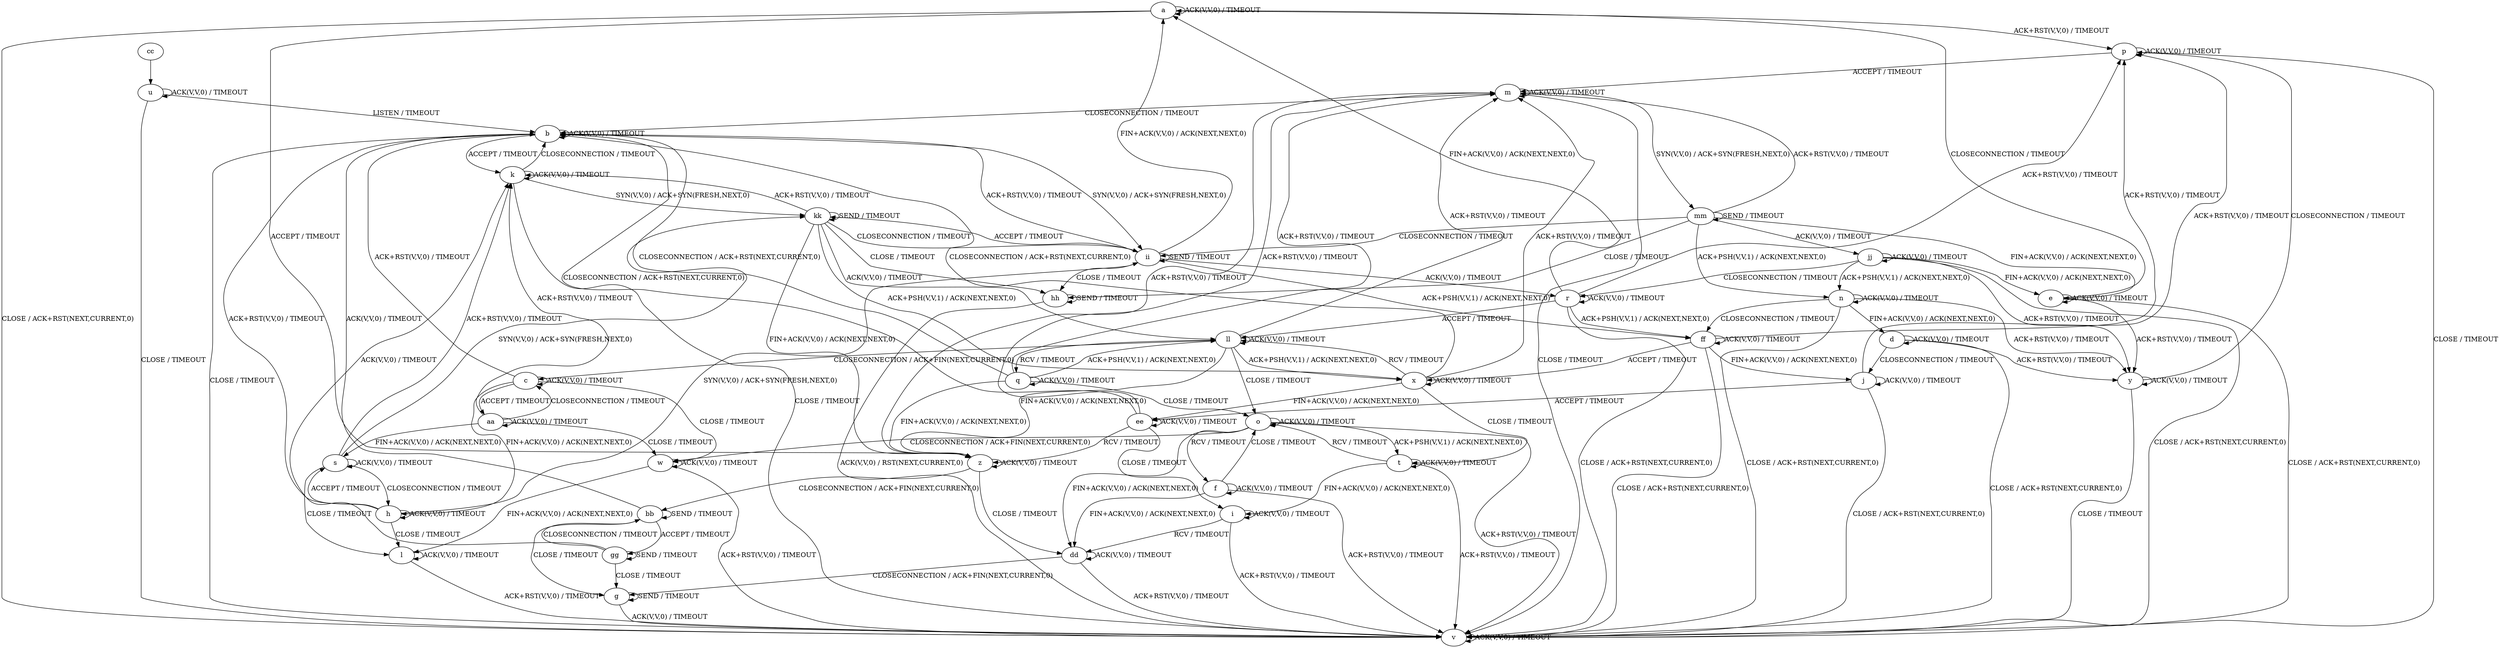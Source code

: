 digraph "" {
	graph ["Incoming time"=3.1880757808685303,
		"Outgoing time"=4.856199741363525,
		Output="{'States': 39, 'Transitions': 495, 'Filename': '../results/tcp/TCP_Windows8_Server-TCP_Windows8_Server-cvc4-3.dot'}",
		Reference="{'States': 39, 'Transitions': 495, 'Filename': '../subjects/tcp/TCP_Windows8_Server.dot'}",
		Solver=cvc4,
		Updated="{'States': 39, 'Transitions': 495, 'Filename': '../subjects/tcp/TCP_Windows8_Server.dot'}",
		"f-measure"=1.0,
		precision=1.0,
		recall=1.0
	];
	a -> a [key=0,
	label="ACK(V,V,0) / TIMEOUT"];
a -> p [key=0,
label="ACK+RST(V,V,0) / TIMEOUT"];
a -> v [key=0,
label="CLOSE / ACK+RST(NEXT,CURRENT,0)"];
a -> z [key=0,
label="ACCEPT / TIMEOUT"];
b -> b [key=0,
label="ACK(V,V,0) / TIMEOUT"];
b -> k [key=0,
label="ACCEPT / TIMEOUT"];
b -> v [key=0,
label="CLOSE / TIMEOUT"];
b -> ii [key=0,
label="SYN(V,V,0) / ACK+SYN(FRESH,NEXT,0)"];
c -> b [key=0,
label="ACK+RST(V,V,0) / TIMEOUT"];
c -> c [key=0,
label="ACK(V,V,0) / TIMEOUT"];
c -> h [key=0,
label="FIN+ACK(V,V,0) / ACK(NEXT,NEXT,0)"];
c -> w [key=0,
label="CLOSE / TIMEOUT"];
c -> aa [key=0,
label="ACCEPT / TIMEOUT"];
d -> d [key=0,
label="ACK(V,V,0) / TIMEOUT"];
d -> j [key=0,
label="CLOSECONNECTION / TIMEOUT"];
d -> v [key=0,
label="CLOSE / ACK+RST(NEXT,CURRENT,0)"];
d -> y [key=0,
label="ACK+RST(V,V,0) / TIMEOUT"];
e -> a [key=0,
label="CLOSECONNECTION / TIMEOUT"];
e -> e [key=0,
label="ACK(V,V,0) / TIMEOUT"];
e -> v [key=0,
label="CLOSE / ACK+RST(NEXT,CURRENT,0)"];
e -> y [key=0,
label="ACK+RST(V,V,0) / TIMEOUT"];
f -> f [key=0,
label="ACK(V,V,0) / TIMEOUT"];
f -> o [key=0,
label="CLOSE / TIMEOUT"];
f -> v [key=0,
label="ACK+RST(V,V,0) / TIMEOUT"];
f -> dd [key=0,
label="FIN+ACK(V,V,0) / ACK(NEXT,NEXT,0)"];
g -> g [key=0,
label="SEND / TIMEOUT"];
g -> v [key=0,
label="ACK(V,V,0) / TIMEOUT"];
h -> b [key=0,
label="ACK+RST(V,V,0) / TIMEOUT"];
h -> h [key=0,
label="ACK(V,V,0) / TIMEOUT"];
h -> l [key=0,
label="CLOSE / TIMEOUT"];
h -> s [key=0,
label="ACCEPT / TIMEOUT"];
h -> ii [key=0,
label="SYN(V,V,0) / ACK+SYN(FRESH,NEXT,0)"];
i -> i [key=0,
label="ACK(V,V,0) / TIMEOUT"];
i -> v [key=0,
label="ACK+RST(V,V,0) / TIMEOUT"];
i -> dd [key=0,
label="RCV / TIMEOUT"];
j -> j [key=0,
label="ACK(V,V,0) / TIMEOUT"];
j -> p [key=0,
label="ACK+RST(V,V,0) / TIMEOUT"];
j -> v [key=0,
label="CLOSE / ACK+RST(NEXT,CURRENT,0)"];
j -> ee [key=0,
label="ACCEPT / TIMEOUT"];
k -> b [key=0,
label="CLOSECONNECTION / TIMEOUT"];
k -> k [key=0,
label="ACK(V,V,0) / TIMEOUT"];
k -> v [key=0,
label="CLOSE / TIMEOUT"];
k -> kk [key=0,
label="SYN(V,V,0) / ACK+SYN(FRESH,NEXT,0)"];
l -> l [key=0,
label="ACK(V,V,0) / TIMEOUT"];
l -> v [key=0,
label="ACK+RST(V,V,0) / TIMEOUT"];
m -> b [key=0,
label="CLOSECONNECTION / TIMEOUT"];
m -> m [key=0,
label="ACK(V,V,0) / TIMEOUT"];
m -> v [key=0,
label="CLOSE / TIMEOUT"];
m -> mm [key=0,
label="SYN(V,V,0) / ACK+SYN(FRESH,NEXT,0)"];
n -> d [key=0,
label="FIN+ACK(V,V,0) / ACK(NEXT,NEXT,0)"];
n -> n [key=0,
label="ACK(V,V,0) / TIMEOUT"];
n -> v [key=0,
label="CLOSE / ACK+RST(NEXT,CURRENT,0)"];
n -> y [key=0,
label="ACK+RST(V,V,0) / TIMEOUT"];
n -> ff [key=0,
label="CLOSECONNECTION / TIMEOUT"];
o -> f [key=0,
label="RCV / TIMEOUT"];
o -> o [key=0,
label="ACK(V,V,0) / TIMEOUT"];
o -> t [key=0,
label="ACK+PSH(V,V,1) / ACK(NEXT,NEXT,0)"];
o -> v [key=0,
label="ACK+RST(V,V,0) / TIMEOUT"];
o -> w [key=0,
label="CLOSECONNECTION / ACK+FIN(NEXT,CURRENT,0)"];
o -> dd [key=0,
label="FIN+ACK(V,V,0) / ACK(NEXT,NEXT,0)"];
p -> m [key=0,
label="ACCEPT / TIMEOUT"];
p -> p [key=0,
label="ACK(V,V,0) / TIMEOUT"];
p -> v [key=0,
label="CLOSE / TIMEOUT"];
q -> b [key=0,
label="CLOSECONNECTION / ACK+RST(NEXT,CURRENT,0)"];
q -> m [key=0,
label="ACK+RST(V,V,0) / TIMEOUT"];
q -> o [key=0,
label="CLOSE / TIMEOUT"];
q -> q [key=0,
label="ACK(V,V,0) / TIMEOUT"];
q -> z [key=0,
label="FIN+ACK(V,V,0) / ACK(NEXT,NEXT,0)"];
q -> ll [key=0,
label="ACK+PSH(V,V,1) / ACK(NEXT,NEXT,0)"];
r -> a [key=0,
label="FIN+ACK(V,V,0) / ACK(NEXT,NEXT,0)"];
r -> p [key=0,
label="ACK+RST(V,V,0) / TIMEOUT"];
r -> r [key=0,
label="ACK(V,V,0) / TIMEOUT"];
r -> v [key=0,
label="CLOSE / ACK+RST(NEXT,CURRENT,0)"];
r -> ff [key=0,
label="ACK+PSH(V,V,1) / ACK(NEXT,NEXT,0)"];
r -> ll [key=0,
label="ACCEPT / TIMEOUT"];
s -> h [key=0,
label="CLOSECONNECTION / TIMEOUT"];
s -> k [key=0,
label="ACK+RST(V,V,0) / TIMEOUT"];
s -> l [key=0,
label="CLOSE / TIMEOUT"];
s -> s [key=0,
label="ACK(V,V,0) / TIMEOUT"];
s -> kk [key=0,
label="SYN(V,V,0) / ACK+SYN(FRESH,NEXT,0)"];
t -> i [key=0,
label="FIN+ACK(V,V,0) / ACK(NEXT,NEXT,0)"];
t -> o [key=0,
label="RCV / TIMEOUT"];
t -> t [key=0,
label="ACK(V,V,0) / TIMEOUT"];
t -> v [key=0,
label="ACK+RST(V,V,0) / TIMEOUT"];
u -> b [key=0,
label="LISTEN / TIMEOUT"];
u -> u [key=0,
label="ACK(V,V,0) / TIMEOUT"];
u -> v [key=0,
label="CLOSE / TIMEOUT"];
v -> v [key=0,
label="ACK(V,V,0) / TIMEOUT"];
w -> l [key=0,
label="FIN+ACK(V,V,0) / ACK(NEXT,NEXT,0)"];
w -> v [key=0,
label="ACK+RST(V,V,0) / TIMEOUT"];
w -> w [key=0,
label="ACK(V,V,0) / TIMEOUT"];
x -> b [key=0,
label="CLOSECONNECTION / ACK+RST(NEXT,CURRENT,0)"];
x -> m [key=0,
label="ACK+RST(V,V,0) / TIMEOUT"];
x -> t [key=0,
label="CLOSE / TIMEOUT"];
x -> x [key=0,
label="ACK(V,V,0) / TIMEOUT"];
x -> ee [key=0,
label="FIN+ACK(V,V,0) / ACK(NEXT,NEXT,0)"];
x -> ll [key=0,
label="RCV / TIMEOUT"];
y -> p [key=0,
label="CLOSECONNECTION / TIMEOUT"];
y -> v [key=0,
label="CLOSE / TIMEOUT"];
y -> y [key=0,
label="ACK(V,V,0) / TIMEOUT"];
z -> m [key=0,
label="ACK+RST(V,V,0) / TIMEOUT"];
z -> z [key=0,
label="ACK(V,V,0) / TIMEOUT"];
z -> bb [key=0,
label="CLOSECONNECTION / ACK+FIN(NEXT,CURRENT,0)"];
z -> dd [key=0,
label="CLOSE / TIMEOUT"];
aa -> c [key=0,
label="CLOSECONNECTION / TIMEOUT"];
aa -> k [key=0,
label="ACK+RST(V,V,0) / TIMEOUT"];
aa -> s [key=0,
label="FIN+ACK(V,V,0) / ACK(NEXT,NEXT,0)"];
aa -> w [key=0,
label="CLOSE / TIMEOUT"];
aa -> aa [key=0,
label="ACK(V,V,0) / TIMEOUT"];
bb -> b [key=0,
label="ACK(V,V,0) / TIMEOUT"];
bb -> g [key=0,
label="CLOSE / TIMEOUT"];
bb -> bb [key=0,
label="SEND / TIMEOUT"];
bb -> gg [key=0,
label="ACCEPT / TIMEOUT"];
cc -> u [key=0];
dd -> g [key=0,
label="CLOSECONNECTION / ACK+FIN(NEXT,CURRENT,0)"];
dd -> v [key=0,
label="ACK+RST(V,V,0) / TIMEOUT"];
dd -> dd [key=0,
label="ACK(V,V,0) / TIMEOUT"];
ee -> b [key=0,
label="CLOSECONNECTION / ACK+RST(NEXT,CURRENT,0)"];
ee -> i [key=0,
label="CLOSE / TIMEOUT"];
ee -> m [key=0,
label="ACK+RST(V,V,0) / TIMEOUT"];
ee -> z [key=0,
label="RCV / TIMEOUT"];
ee -> ee [key=0,
label="ACK(V,V,0) / TIMEOUT"];
ff -> j [key=0,
label="FIN+ACK(V,V,0) / ACK(NEXT,NEXT,0)"];
ff -> p [key=0,
label="ACK+RST(V,V,0) / TIMEOUT"];
ff -> v [key=0,
label="CLOSE / ACK+RST(NEXT,CURRENT,0)"];
ff -> x [key=0,
label="ACCEPT / TIMEOUT"];
ff -> ff [key=0,
label="ACK(V,V,0) / TIMEOUT"];
gg -> g [key=0,
label="CLOSE / TIMEOUT"];
gg -> k [key=0,
label="ACK(V,V,0) / TIMEOUT"];
gg -> bb [key=0,
label="CLOSECONNECTION / TIMEOUT"];
gg -> gg [key=0,
label="SEND / TIMEOUT"];
hh -> v [key=0,
label="ACK(V,V,0) / RST(NEXT,CURRENT,0)"];
hh -> hh [key=0,
label="SEND / TIMEOUT"];
ii -> a [key=0,
label="FIN+ACK(V,V,0) / ACK(NEXT,NEXT,0)"];
ii -> b [key=0,
label="ACK+RST(V,V,0) / TIMEOUT"];
ii -> r [key=0,
label="ACK(V,V,0) / TIMEOUT"];
ii -> ff [key=0,
label="ACK+PSH(V,V,1) / ACK(NEXT,NEXT,0)"];
ii -> hh [key=0,
label="CLOSE / TIMEOUT"];
ii -> ii [key=0,
label="SEND / TIMEOUT"];
ii -> kk [key=0,
label="ACCEPT / TIMEOUT"];
jj -> e [key=0,
label="FIN+ACK(V,V,0) / ACK(NEXT,NEXT,0)"];
jj -> n [key=0,
label="ACK+PSH(V,V,1) / ACK(NEXT,NEXT,0)"];
jj -> r [key=0,
label="CLOSECONNECTION / TIMEOUT"];
jj -> v [key=0,
label="CLOSE / ACK+RST(NEXT,CURRENT,0)"];
jj -> y [key=0,
label="ACK+RST(V,V,0) / TIMEOUT"];
jj -> jj [key=0,
label="ACK(V,V,0) / TIMEOUT"];
kk -> k [key=0,
label="ACK+RST(V,V,0) / TIMEOUT"];
kk -> x [key=0,
label="ACK+PSH(V,V,1) / ACK(NEXT,NEXT,0)"];
kk -> z [key=0,
label="FIN+ACK(V,V,0) / ACK(NEXT,NEXT,0)"];
kk -> hh [key=0,
label="CLOSE / TIMEOUT"];
kk -> ii [key=0,
label="CLOSECONNECTION / TIMEOUT"];
kk -> kk [key=0,
label="SEND / TIMEOUT"];
kk -> ll [key=0,
label="ACK(V,V,0) / TIMEOUT"];
ll -> c [key=0,
label="CLOSECONNECTION / ACK+FIN(NEXT,CURRENT,0)"];
ll -> m [key=0,
label="ACK+RST(V,V,0) / TIMEOUT"];
ll -> o [key=0,
label="CLOSE / TIMEOUT"];
ll -> q [key=0,
label="RCV / TIMEOUT"];
ll -> x [key=0,
label="ACK+PSH(V,V,1) / ACK(NEXT,NEXT,0)"];
ll -> z [key=0,
label="FIN+ACK(V,V,0) / ACK(NEXT,NEXT,0)"];
ll -> ll [key=0,
label="ACK(V,V,0) / TIMEOUT"];
mm -> e [key=0,
label="FIN+ACK(V,V,0) / ACK(NEXT,NEXT,0)"];
mm -> m [key=0,
label="ACK+RST(V,V,0) / TIMEOUT"];
mm -> n [key=0,
label="ACK+PSH(V,V,1) / ACK(NEXT,NEXT,0)"];
mm -> hh [key=0,
label="CLOSE / TIMEOUT"];
mm -> ii [key=0,
label="CLOSECONNECTION / TIMEOUT"];
mm -> jj [key=0,
label="ACK(V,V,0) / TIMEOUT"];
mm -> mm [key=0,
label="SEND / TIMEOUT"];
}
